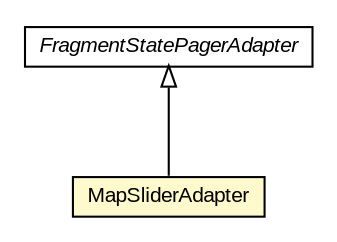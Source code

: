 #!/usr/local/bin/dot
#
# Class diagram 
# Generated by UMLGraph version R5_6-24-gf6e263 (http://www.umlgraph.org/)
#

digraph G {
	edge [fontname="arial",fontsize=10,labelfontname="arial",labelfontsize=10];
	node [fontname="arial",fontsize=10,shape=plaintext];
	nodesep=0.25;
	ranksep=0.5;
	// org.osmdroid.samplefragments.layouts.pager.MapSliderAdapter
	c9858 [label=<<table title="org.osmdroid.samplefragments.layouts.pager.MapSliderAdapter" border="0" cellborder="1" cellspacing="0" cellpadding="2" port="p" bgcolor="lemonChiffon" href="./MapSliderAdapter.html">
		<tr><td><table border="0" cellspacing="0" cellpadding="1">
<tr><td align="center" balign="center"> MapSliderAdapter </td></tr>
		</table></td></tr>
		</table>>, URL="./MapSliderAdapter.html", fontname="arial", fontcolor="black", fontsize=10.0];
	//org.osmdroid.samplefragments.layouts.pager.MapSliderAdapter extends android.support.v4.app.FragmentStatePagerAdapter
	c9909:p -> c9858:p [dir=back,arrowtail=empty];
	// android.support.v4.app.FragmentStatePagerAdapter
	c9909 [label=<<table title="android.support.v4.app.FragmentStatePagerAdapter" border="0" cellborder="1" cellspacing="0" cellpadding="2" port="p" href="http://java.sun.com/j2se/1.4.2/docs/api/android/support/v4/app/FragmentStatePagerAdapter.html">
		<tr><td><table border="0" cellspacing="0" cellpadding="1">
<tr><td align="center" balign="center"><font face="arial italic"> FragmentStatePagerAdapter </font></td></tr>
		</table></td></tr>
		</table>>, URL="http://java.sun.com/j2se/1.4.2/docs/api/android/support/v4/app/FragmentStatePagerAdapter.html", fontname="arial", fontcolor="black", fontsize=10.0];
}

